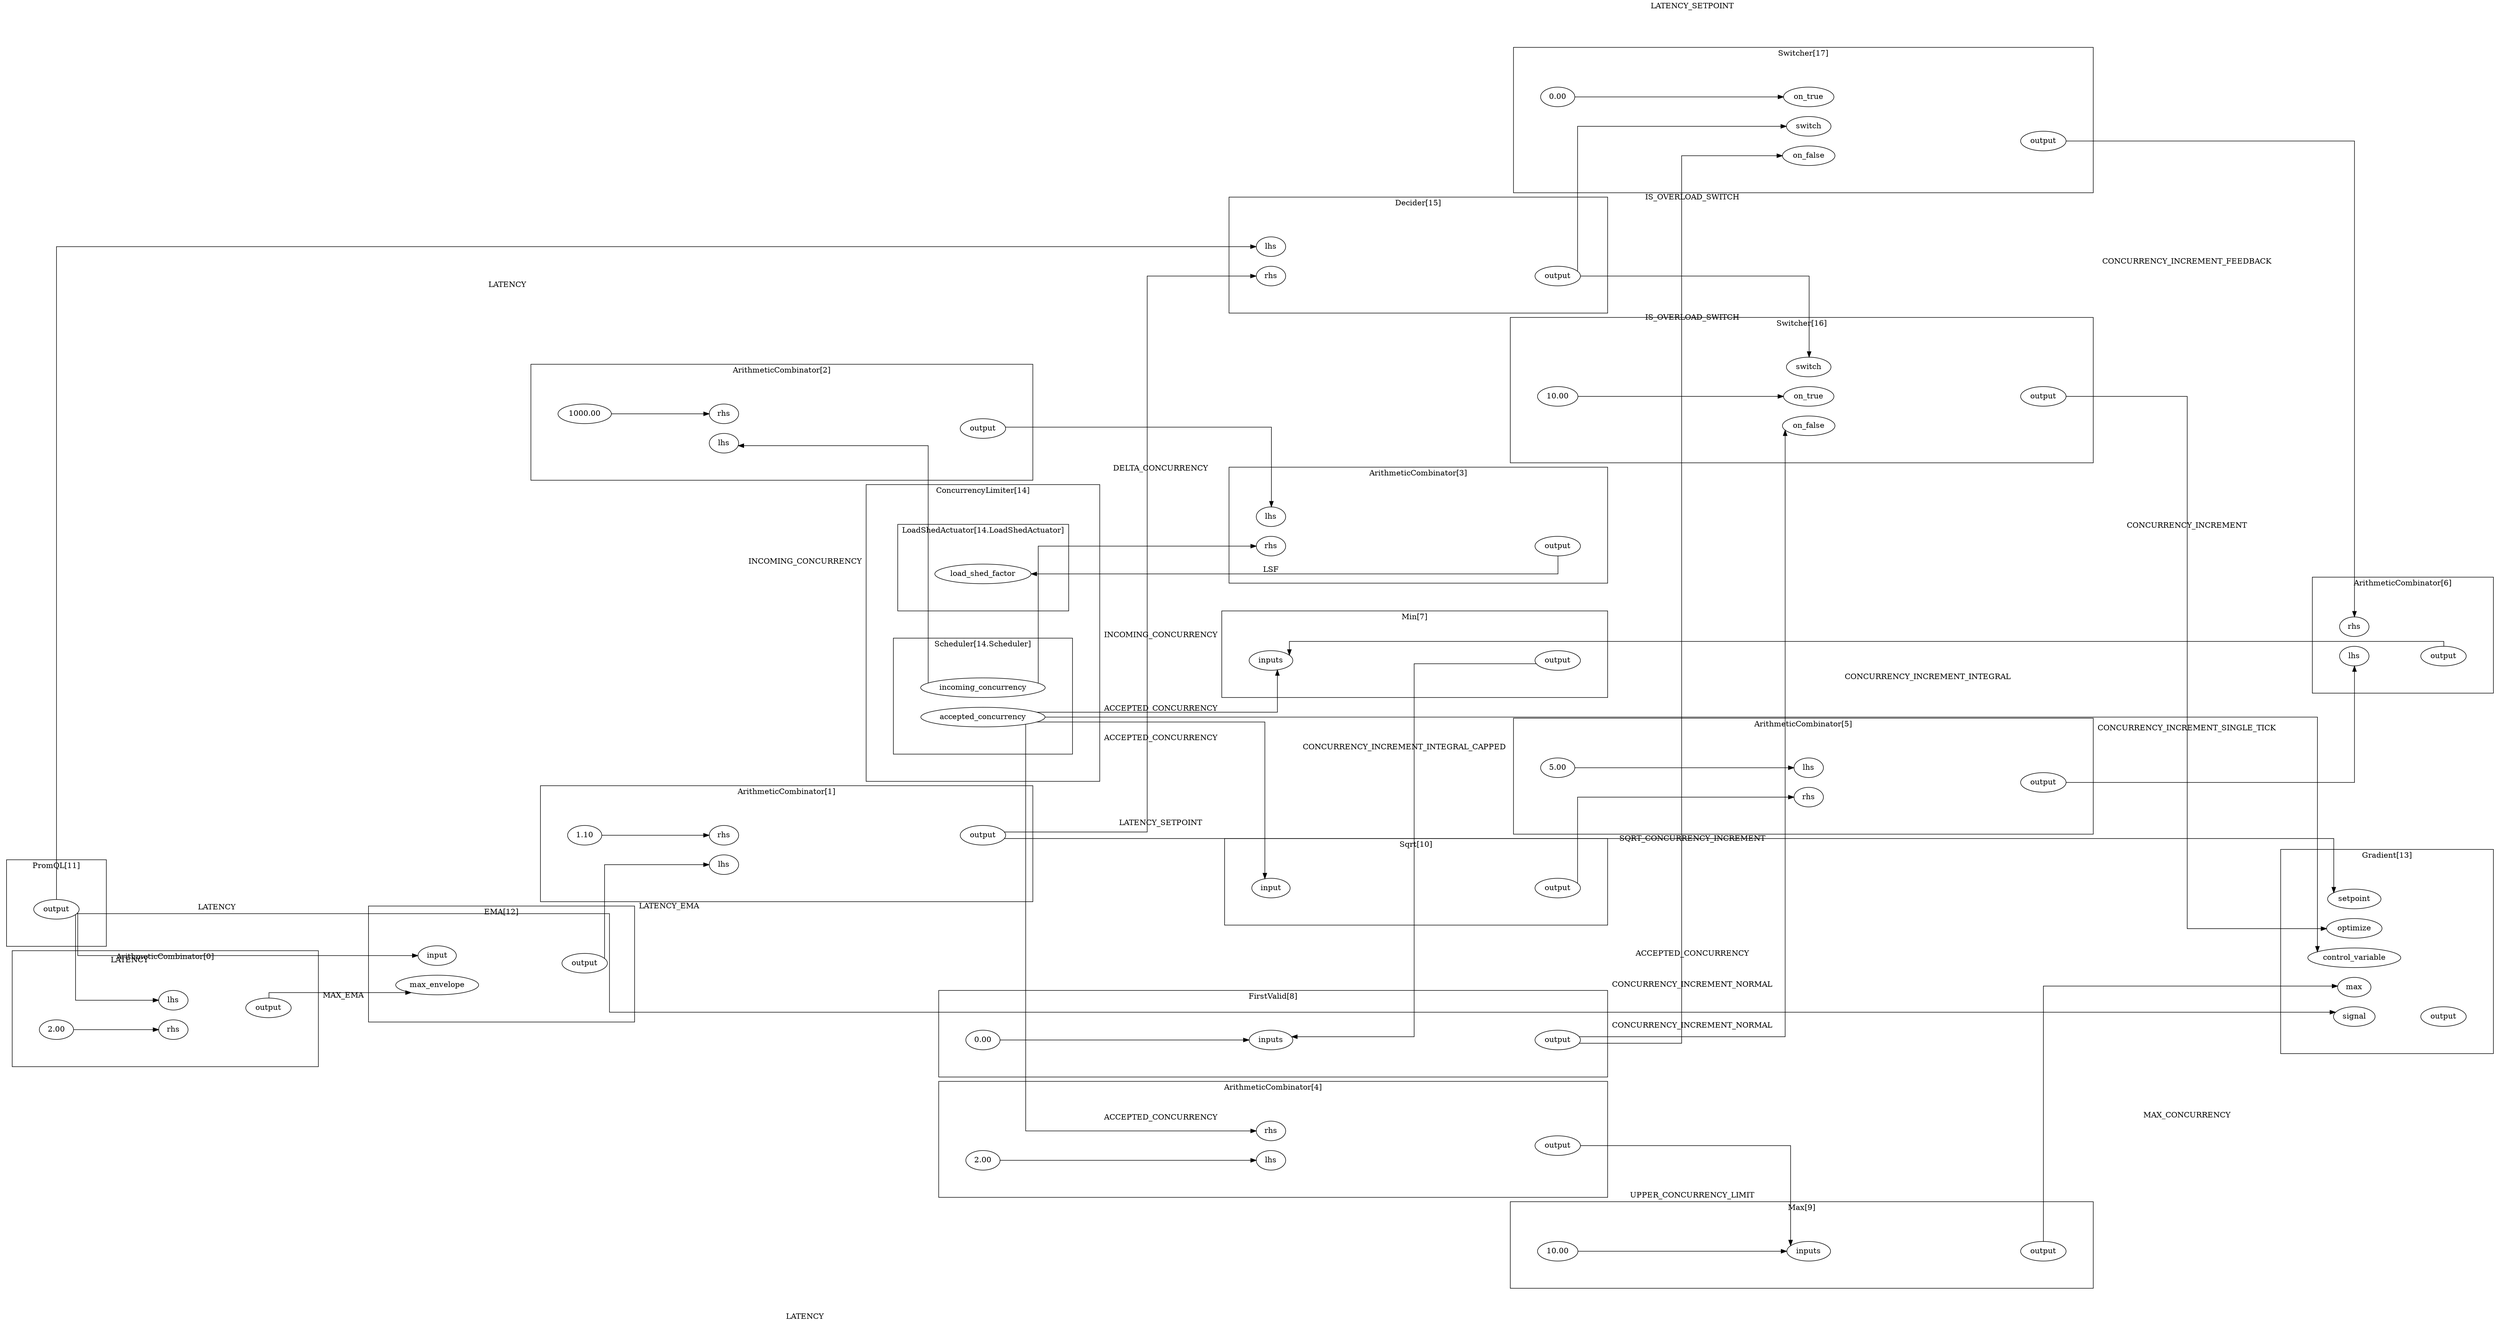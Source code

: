 digraph  {
	subgraph cluster_s1 {
		label="ArithmeticCombinator[0]";margin="50.0";
		n4[label="2.00"];
		n2[label="lhs"];
		n5[label="output"];
		n3[label="rhs"];
		n4->n3;
		n3->n5[style="invis"];
		{rank=same; n2;n3;};
		{rank=same; n5;};
		
	}
	subgraph cluster_s6 {
		label="ArithmeticCombinator[1]";margin="50.0";
		n9[label="1.10"];
		n7[label="lhs"];
		n10[label="output"];
		n8[label="rhs"];
		n9->n8;
		n8->n10[style="invis"];
		{rank=same; n7;n8;};
		{rank=same; n10;};
		
	}
	subgraph cluster_s11 {
		label="ArithmeticCombinator[2]";margin="50.0";
		n14[label="1000.00"];
		n12[label="lhs"];
		n15[label="output"];
		n13[label="rhs"];
		n14->n13;
		n13->n15[style="invis"];
		{rank=same; n15;};
		{rank=same; n12;n13;};
		
	}
	subgraph cluster_s16 {
		label="ArithmeticCombinator[3]";margin="50.0";
		n17[label="lhs"];
		n19[label="output"];
		n18[label="rhs"];
		n18->n19[style="invis"];
		{rank=same; n17;n18;};
		{rank=same; n19;};
		
	}
	subgraph cluster_s20 {
		label="ArithmeticCombinator[4]";margin="50.0";
		n22[label="2.00"];
		n21[label="lhs"];
		n24[label="output"];
		n23[label="rhs"];
		n22->n21;
		n23->n24[style="invis"];
		{rank=same; n21;n23;};
		{rank=same; n24;};
		
	}
	subgraph cluster_s25 {
		label="ArithmeticCombinator[5]";margin="50.0";
		n27[label="5.00"];
		n26[label="lhs"];
		n29[label="output"];
		n28[label="rhs"];
		n27->n26;
		n28->n29[style="invis"];
		{rank=same; n26;n28;};
		{rank=same; n29;};
		
	}
	subgraph cluster_s30 {
		label="ArithmeticCombinator[6]";margin="50.0";
		n32[label="lhs"];
		n33[label="output"];
		n31[label="rhs"];
		n32->n33[style="invis"];
		{rank=same; n33;};
		{rank=same; n31;n32;};
		
	}
	subgraph cluster_s61 {
		subgraph cluster_s65 {
			label="LoadShedActuator[14.LoadShedActuator]";margin="50.0";
			n66[label="load_shed_factor"];
			{rank=same; n66;};
			
		}
		subgraph cluster_s62 {
			label="Scheduler[14.Scheduler]";margin="50.0";
			n63[label="accepted_concurrency"];
			n64[label="incoming_concurrency"];
			{rank=same; n63;n64;};
			
		}
		label="ConcurrencyLimiter[14]";margin="50.0";
		
	}
	subgraph cluster_s67 {
		label="Decider[15]";margin="50.0";
		n68[label="lhs"];
		n70[label="output"];
		n69[label="rhs"];
		n69->n70[style="invis"];
		{rank=same; n68;n69;};
		{rank=same; n70;};
		
	}
	subgraph cluster_s50 {
		label="EMA[12]";margin="50.0";
		n51[label="input"];
		n52[label="max_envelope"];
		n53[label="output"];
		n52->n53[style="invis"];
		{rank=same; n51;n52;};
		{rank=same; n53;};
		
	}
	subgraph cluster_s37 {
		label="FirstValid[8]";margin="50.0";
		n39[label="0.00"];
		n38[label="inputs"];
		n40[label="output"];
		n39->n38;
		n38->n40[style="invis"];
		{rank=same; n38;n38;};
		{rank=same; n40;};
		
	}
	subgraph cluster_s54 {
		label="Gradient[13]";margin="50.0";
		n58[label="control_variable"];
		n57[label="max"];
		n56[label="optimize"];
		n60[label="output"];
		n55[label="setpoint"];
		n59[label="signal"];
		n59->n60[style="invis"];
		{rank=same; n55;n56;n57;n58;n59;};
		{rank=same; n60;};
		
	}
	subgraph cluster_s41 {
		label="Max[9]";margin="50.0";
		n43[label="10.00"];
		n42[label="inputs"];
		n44[label="output"];
		n43->n42;
		n42->n44[style="invis"];
		{rank=same; n42;n42;};
		{rank=same; n44;};
		
	}
	subgraph cluster_s34 {
		label="Min[7]";margin="50.0";
		n35[label="inputs"];
		n36[label="output"];
		n35->n36[style="invis"];
		{rank=same; n35;n35;};
		{rank=same; n36;};
		
	}
	subgraph cluster_s48 {
		label="PromQL[11]";margin="50.0";
		n49[label="output"];
		{rank=same; n49;};
		
	}
	subgraph cluster_s45 {
		label="Sqrt[10]";margin="50.0";
		n46[label="input"];
		n47[label="output"];
		n46->n47[style="invis"];
		{rank=same; n46;};
		{rank=same; n47;};
		
	}
	subgraph cluster_s71 {
		label="Switcher[16]";margin="50.0";
		n73[label="10.00"];
		n74[label="on_false"];
		n72[label="on_true"];
		n76[label="output"];
		n75[label="switch"];
		n73->n72;
		n75->n76[style="invis"];
		{rank=same; n76;};
		{rank=same; n72;n74;n75;};
		
	}
	subgraph cluster_s77 {
		label="Switcher[17]";margin="50.0";
		n79[label="0.00"];
		n80[label="on_false"];
		n78[label="on_true"];
		n82[label="output"];
		n81[label="switch"];
		n79->n78;
		n81->n82[style="invis"];
		{rank=same; n78;n80;n81;};
		{rank=same; n82;};
		
	}
	rankdir="LR";splines="ortho";
	n63->n23[label="ACCEPTED_CONCURRENCY"];
	n63->n35[label="ACCEPTED_CONCURRENCY"];
	n63->n46[label="ACCEPTED_CONCURRENCY"];
	n63->n58[label="ACCEPTED_CONCURRENCY"];
	n64->n12[label="INCOMING_CONCURRENCY"];
	n64->n18[label="INCOMING_CONCURRENCY"];
	n19->n66[label="LSF"];
	n40->n74[label="CONCURRENCY_INCREMENT_NORMAL"];
	n40->n80[label="CONCURRENCY_INCREMENT_NORMAL"];
	n49->n2[label="LATENCY"];
	n49->n51[label="LATENCY"];
	n49->n59[label="LATENCY"];
	n49->n68[label="LATENCY"];
	n76->n56[label="CONCURRENCY_INCREMENT"];
	n70->n75[label="IS_OVERLOAD_SWITCH"];
	n70->n81[label="IS_OVERLOAD_SWITCH"];
	n5->n52[label="MAX_EMA"];
	n10->n55[label="LATENCY_SETPOINT"];
	n10->n69[label="LATENCY_SETPOINT"];
	n24->n42[label="UPPER_CONCURRENCY_LIMIT"];
	n33->n35[label="CONCURRENCY_INCREMENT_INTEGRAL"];
	n36->n38[label="CONCURRENCY_INCREMENT_INTEGRAL_CAPPED"];
	n47->n28[label="SQRT_CONCURRENCY_INCREMENT"];
	n82->n31[label="CONCURRENCY_INCREMENT_FEEDBACK"];
	n15->n17[label="DELTA_CONCURRENCY"];
	n29->n32[label="CONCURRENCY_INCREMENT_SINGLE_TICK"];
	n44->n57[label="MAX_CONCURRENCY"];
	n53->n7[label="LATENCY_EMA"];
	
}
